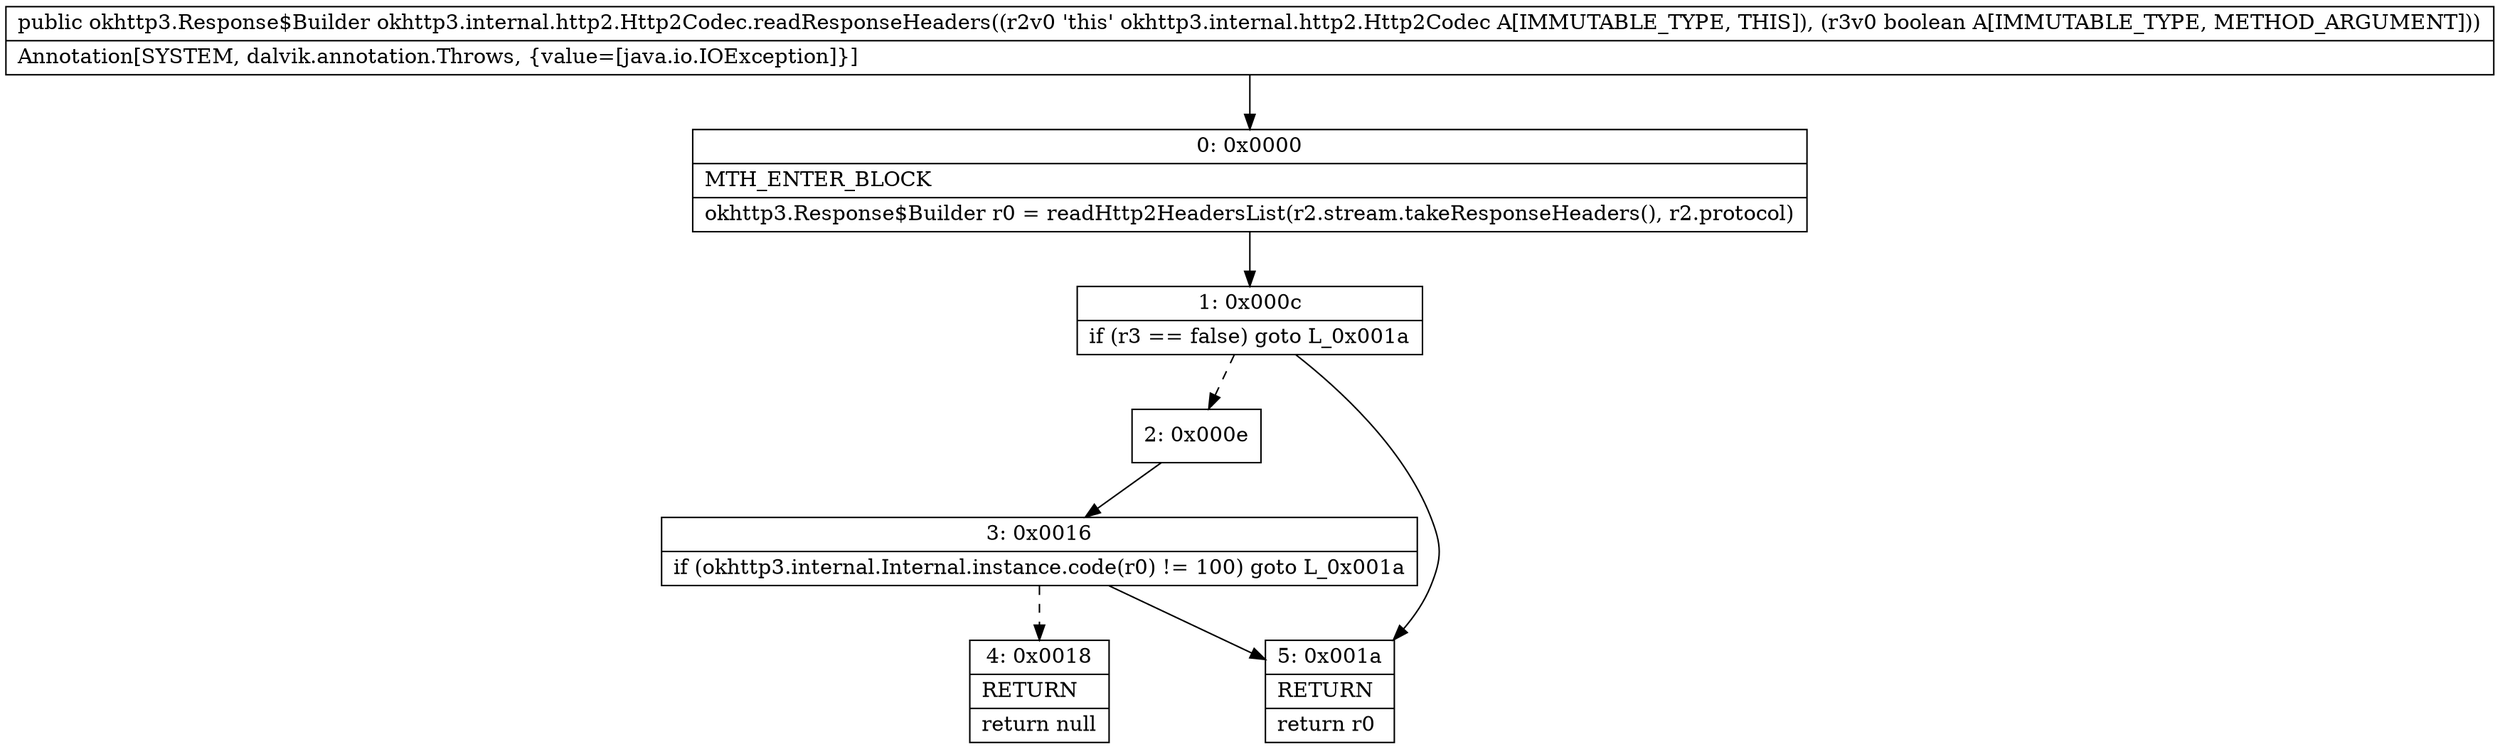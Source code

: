 digraph "CFG forokhttp3.internal.http2.Http2Codec.readResponseHeaders(Z)Lokhttp3\/Response$Builder;" {
Node_0 [shape=record,label="{0\:\ 0x0000|MTH_ENTER_BLOCK\l|okhttp3.Response$Builder r0 = readHttp2HeadersList(r2.stream.takeResponseHeaders(), r2.protocol)\l}"];
Node_1 [shape=record,label="{1\:\ 0x000c|if (r3 == false) goto L_0x001a\l}"];
Node_2 [shape=record,label="{2\:\ 0x000e}"];
Node_3 [shape=record,label="{3\:\ 0x0016|if (okhttp3.internal.Internal.instance.code(r0) != 100) goto L_0x001a\l}"];
Node_4 [shape=record,label="{4\:\ 0x0018|RETURN\l|return null\l}"];
Node_5 [shape=record,label="{5\:\ 0x001a|RETURN\l|return r0\l}"];
MethodNode[shape=record,label="{public okhttp3.Response$Builder okhttp3.internal.http2.Http2Codec.readResponseHeaders((r2v0 'this' okhttp3.internal.http2.Http2Codec A[IMMUTABLE_TYPE, THIS]), (r3v0 boolean A[IMMUTABLE_TYPE, METHOD_ARGUMENT]))  | Annotation[SYSTEM, dalvik.annotation.Throws, \{value=[java.io.IOException]\}]\l}"];
MethodNode -> Node_0;
Node_0 -> Node_1;
Node_1 -> Node_2[style=dashed];
Node_1 -> Node_5;
Node_2 -> Node_3;
Node_3 -> Node_4[style=dashed];
Node_3 -> Node_5;
}

